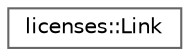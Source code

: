 digraph "类继承关系图"
{
 // LATEX_PDF_SIZE
  bgcolor="transparent";
  edge [fontname=Helvetica,fontsize=10,labelfontname=Helvetica,labelfontsize=10];
  node [fontname=Helvetica,fontsize=10,shape=box,height=0.2,width=0.4];
  rankdir="LR";
  Node0 [id="Node000000",label="licenses::Link",height=0.2,width=0.4,color="grey40", fillcolor="white", style="filled",URL="$structlicenses_1_1_link.html",tooltip=" "];
}
